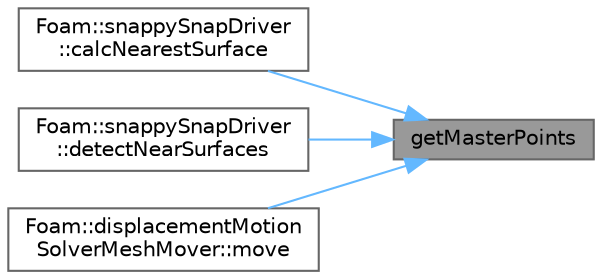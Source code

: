 digraph "getMasterPoints"
{
 // LATEX_PDF_SIZE
  bgcolor="transparent";
  edge [fontname=Helvetica,fontsize=10,labelfontname=Helvetica,labelfontsize=10];
  node [fontname=Helvetica,fontsize=10,shape=box,height=0.2,width=0.4];
  rankdir="RL";
  Node1 [id="Node000001",label="getMasterPoints",height=0.2,width=0.4,color="gray40", fillcolor="grey60", style="filled", fontcolor="black",tooltip=" "];
  Node1 -> Node2 [id="edge1_Node000001_Node000002",dir="back",color="steelblue1",style="solid",tooltip=" "];
  Node2 [id="Node000002",label="Foam::snappySnapDriver\l::calcNearestSurface",height=0.2,width=0.4,color="grey40", fillcolor="white", style="filled",URL="$classFoam_1_1snappySnapDriver.html#ad8b5874b7a4c54d47e96f9252f162485",tooltip=" "];
  Node1 -> Node3 [id="edge2_Node000001_Node000003",dir="back",color="steelblue1",style="solid",tooltip=" "];
  Node3 [id="Node000003",label="Foam::snappySnapDriver\l::detectNearSurfaces",height=0.2,width=0.4,color="grey40", fillcolor="white", style="filled",URL="$classFoam_1_1snappySnapDriver.html#a03198aa35e22c16271a36768040a8c11",tooltip=" "];
  Node1 -> Node4 [id="edge3_Node000001_Node000004",dir="back",color="steelblue1",style="solid",tooltip=" "];
  Node4 [id="Node000004",label="Foam::displacementMotion\lSolverMeshMover::move",height=0.2,width=0.4,color="grey40", fillcolor="white", style="filled",URL="$classFoam_1_1displacementMotionSolverMeshMover.html#a298042b135d36380a27b56b6c27ad5eb",tooltip=" "];
}
